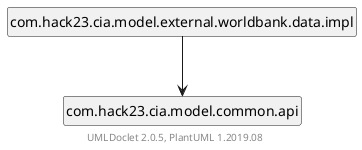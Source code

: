 @startuml
    set namespaceSeparator none
    hide circle
    hide empty fields
    hide empty methods

    com.hack23.cia.model.external.worldbank.data.impl --> com.hack23.cia.model.common.api

    ' Package links
    class "com.hack23.cia.model.external.worldbank.data.impl" [[com/hack23/cia/model/external/worldbank/data/impl/package-summary.html]] {
    }

    center footer UMLDoclet 2.0.5, PlantUML 1.2019.08
@enduml
